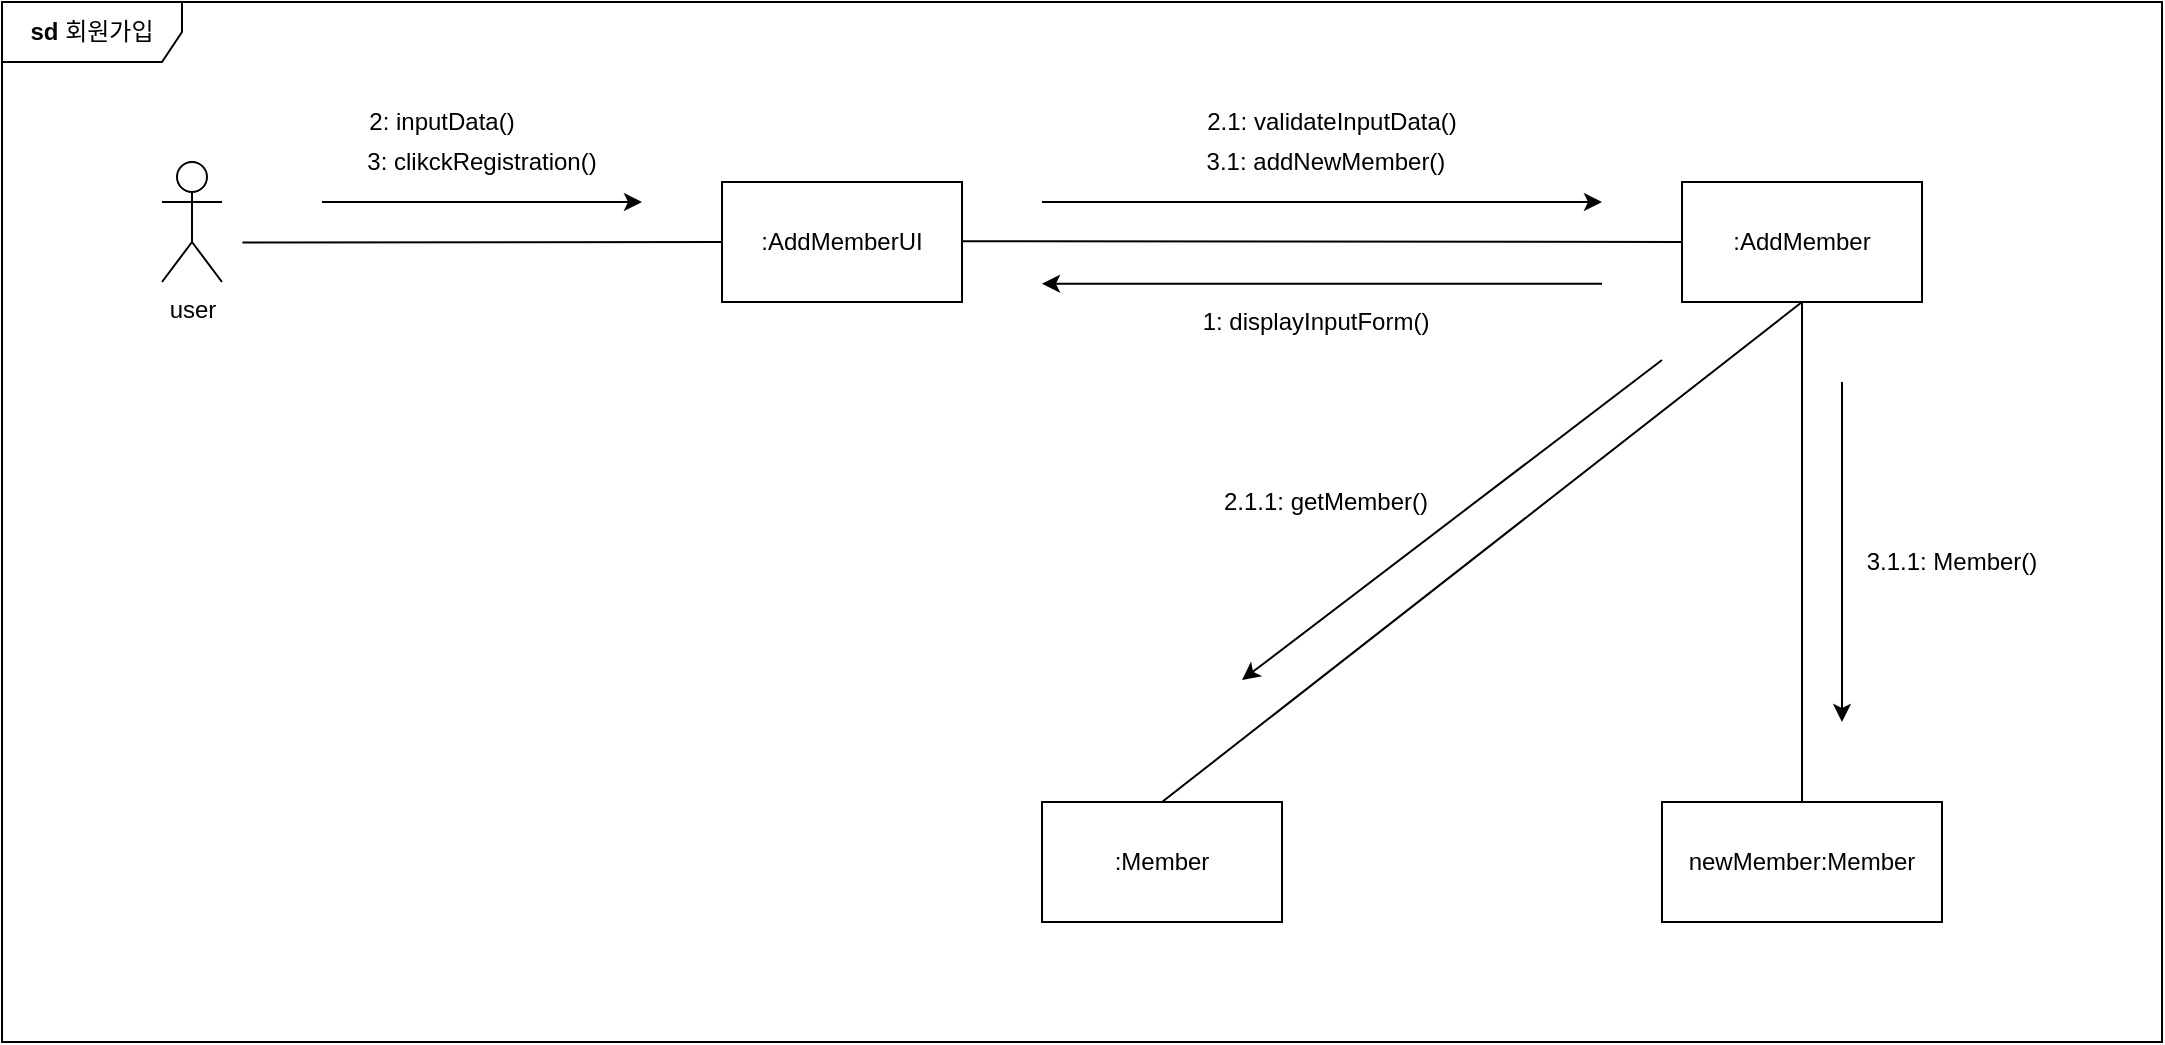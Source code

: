 <mxfile version="27.0.4">
  <diagram name="Page-1" id="929967ad-93f9-6ef4-fab6-5d389245f69c">
    <mxGraphModel dx="1754" dy="1013" grid="1" gridSize="10" guides="1" tooltips="1" connect="1" arrows="1" fold="1" page="1" pageScale="1.5" pageWidth="1169" pageHeight="826" background="none" math="0" shadow="0">
      <root>
        <mxCell id="0" style=";html=1;" />
        <mxCell id="1" style=";html=1;" parent="0" />
        <mxCell id="5Dsq9sax4IMBlSlcCFGJ-1" value="user&lt;div&gt;&lt;br&gt;&lt;/div&gt;" style="shape=umlActor;verticalLabelPosition=bottom;verticalAlign=top;html=1;outlineConnect=0;" vertex="1" parent="1">
          <mxGeometry x="400" y="440" width="30" height="60" as="geometry" />
        </mxCell>
        <mxCell id="5Dsq9sax4IMBlSlcCFGJ-3" value=":AddMemberUI" style="rounded=0;whiteSpace=wrap;html=1;" vertex="1" parent="1">
          <mxGeometry x="680" y="450" width="120" height="60" as="geometry" />
        </mxCell>
        <mxCell id="5Dsq9sax4IMBlSlcCFGJ-4" value=":AddMember" style="rounded=0;whiteSpace=wrap;html=1;" vertex="1" parent="1">
          <mxGeometry x="1160" y="450" width="120" height="60" as="geometry" />
        </mxCell>
        <mxCell id="5Dsq9sax4IMBlSlcCFGJ-5" value=":Member" style="rounded=0;whiteSpace=wrap;html=1;" vertex="1" parent="1">
          <mxGeometry x="840" y="760" width="120" height="60" as="geometry" />
        </mxCell>
        <mxCell id="5Dsq9sax4IMBlSlcCFGJ-6" value="newMember:Member" style="rounded=0;whiteSpace=wrap;html=1;" vertex="1" parent="1">
          <mxGeometry x="1150" y="760" width="140" height="60" as="geometry" />
        </mxCell>
        <mxCell id="5Dsq9sax4IMBlSlcCFGJ-7" value="" style="endArrow=none;html=1;rounded=0;entryX=0.11;entryY=0.285;entryDx=0;entryDy=0;entryPerimeter=0;exitX=0;exitY=0.5;exitDx=0;exitDy=0;" edge="1" parent="1" source="5Dsq9sax4IMBlSlcCFGJ-3">
          <mxGeometry width="50" height="50" relative="1" as="geometry">
            <mxPoint x="790" y="610" as="sourcePoint" />
            <mxPoint x="440.2" y="480.25" as="targetPoint" />
          </mxGeometry>
        </mxCell>
        <mxCell id="5Dsq9sax4IMBlSlcCFGJ-8" value="" style="endArrow=none;html=1;rounded=0;entryX=0.11;entryY=0.285;entryDx=0;entryDy=0;entryPerimeter=0;" edge="1" parent="1" source="5Dsq9sax4IMBlSlcCFGJ-4">
          <mxGeometry width="50" height="50" relative="1" as="geometry">
            <mxPoint x="1040" y="479.57" as="sourcePoint" />
            <mxPoint x="800" y="479.57" as="targetPoint" />
          </mxGeometry>
        </mxCell>
        <mxCell id="5Dsq9sax4IMBlSlcCFGJ-9" value="" style="endArrow=none;html=1;rounded=0;entryX=0.5;entryY=0;entryDx=0;entryDy=0;" edge="1" parent="1" target="5Dsq9sax4IMBlSlcCFGJ-5">
          <mxGeometry width="50" height="50" relative="1" as="geometry">
            <mxPoint x="1220" y="510" as="sourcePoint" />
            <mxPoint x="810" y="489.57" as="targetPoint" />
          </mxGeometry>
        </mxCell>
        <mxCell id="5Dsq9sax4IMBlSlcCFGJ-10" value="" style="endArrow=none;html=1;rounded=0;exitX=0.5;exitY=1;exitDx=0;exitDy=0;" edge="1" parent="1" source="5Dsq9sax4IMBlSlcCFGJ-4" target="5Dsq9sax4IMBlSlcCFGJ-6">
          <mxGeometry width="50" height="50" relative="1" as="geometry">
            <mxPoint x="1230" y="520" as="sourcePoint" />
            <mxPoint x="910" y="770" as="targetPoint" />
          </mxGeometry>
        </mxCell>
        <mxCell id="5Dsq9sax4IMBlSlcCFGJ-21" value="" style="endArrow=classic;html=1;rounded=0;movable=1;resizable=1;rotatable=1;deletable=1;editable=1;locked=0;connectable=1;" edge="1" parent="1">
          <mxGeometry width="50" height="50" relative="1" as="geometry">
            <mxPoint x="480" y="460" as="sourcePoint" />
            <mxPoint x="640" y="460" as="targetPoint" />
          </mxGeometry>
        </mxCell>
        <mxCell id="5Dsq9sax4IMBlSlcCFGJ-22" value="" style="endArrow=classic;html=1;rounded=0;movable=1;resizable=1;rotatable=1;deletable=1;editable=1;locked=0;connectable=1;" edge="1" parent="1">
          <mxGeometry width="50" height="50" relative="1" as="geometry">
            <mxPoint x="840" y="460" as="sourcePoint" />
            <mxPoint x="1120" y="460" as="targetPoint" />
          </mxGeometry>
        </mxCell>
        <mxCell id="5Dsq9sax4IMBlSlcCFGJ-23" value="" style="endArrow=classic;html=1;rounded=0;movable=1;resizable=1;rotatable=1;deletable=1;editable=1;locked=0;connectable=1;" edge="1" parent="1">
          <mxGeometry width="50" height="50" relative="1" as="geometry">
            <mxPoint x="1120" y="500.87" as="sourcePoint" />
            <mxPoint x="840" y="500.87" as="targetPoint" />
          </mxGeometry>
        </mxCell>
        <mxCell id="5Dsq9sax4IMBlSlcCFGJ-24" value="" style="endArrow=classic;html=1;rounded=0;movable=1;resizable=1;rotatable=1;deletable=1;editable=1;locked=0;connectable=1;" edge="1" parent="1">
          <mxGeometry width="50" height="50" relative="1" as="geometry">
            <mxPoint x="1150" y="539.0" as="sourcePoint" />
            <mxPoint x="940" y="699" as="targetPoint" />
          </mxGeometry>
        </mxCell>
        <mxCell id="5Dsq9sax4IMBlSlcCFGJ-25" value="" style="endArrow=classic;html=1;rounded=0;movable=1;resizable=1;rotatable=1;deletable=1;editable=1;locked=0;connectable=1;" edge="1" parent="1">
          <mxGeometry width="50" height="50" relative="1" as="geometry">
            <mxPoint x="1240" y="550.0" as="sourcePoint" />
            <mxPoint x="1240" y="720" as="targetPoint" />
          </mxGeometry>
        </mxCell>
        <mxCell id="5Dsq9sax4IMBlSlcCFGJ-28" value="&lt;b&gt;sd &lt;/b&gt;회원가입" style="shape=umlFrame;whiteSpace=wrap;html=1;pointerEvents=0;width=90;height=30;" vertex="1" parent="1">
          <mxGeometry x="320" y="360" width="1080" height="520" as="geometry" />
        </mxCell>
        <UserObject label="2: inputData()" placeholders="1" name="Variable" id="5Dsq9sax4IMBlSlcCFGJ-29">
          <mxCell style="text;html=1;strokeColor=none;fillColor=none;align=center;verticalAlign=middle;whiteSpace=wrap;overflow=hidden;" vertex="1" parent="1">
            <mxGeometry x="500" y="410" width="80" height="20" as="geometry" />
          </mxCell>
        </UserObject>
        <UserObject label="3: clikckRegistration()" placeholders="1" name="Variable" id="5Dsq9sax4IMBlSlcCFGJ-30">
          <mxCell style="text;html=1;strokeColor=none;fillColor=none;align=center;verticalAlign=middle;whiteSpace=wrap;overflow=hidden;" vertex="1" parent="1">
            <mxGeometry x="500" y="430" width="120" height="20" as="geometry" />
          </mxCell>
        </UserObject>
        <UserObject label="2.1: validateInputData()" placeholders="1" name="Variable" id="5Dsq9sax4IMBlSlcCFGJ-31">
          <mxCell style="text;html=1;strokeColor=none;fillColor=none;align=center;verticalAlign=middle;whiteSpace=wrap;overflow=hidden;" vertex="1" parent="1">
            <mxGeometry x="920" y="410" width="130" height="20" as="geometry" />
          </mxCell>
        </UserObject>
        <UserObject label="3.1: addNewMember()" placeholders="1" name="Variable" id="5Dsq9sax4IMBlSlcCFGJ-32">
          <mxCell style="text;html=1;strokeColor=none;fillColor=none;align=center;verticalAlign=middle;whiteSpace=wrap;overflow=hidden;" vertex="1" parent="1">
            <mxGeometry x="917" y="430" width="130" height="20" as="geometry" />
          </mxCell>
        </UserObject>
        <UserObject label="1: displayInputForm()" placeholders="1" name="Variable" id="5Dsq9sax4IMBlSlcCFGJ-33">
          <mxCell style="text;html=1;strokeColor=none;fillColor=none;align=center;verticalAlign=middle;whiteSpace=wrap;overflow=hidden;" vertex="1" parent="1">
            <mxGeometry x="912" y="510" width="130" height="20" as="geometry" />
          </mxCell>
        </UserObject>
        <UserObject label="2.1.1: getMember()" placeholders="1" name="Variable" id="5Dsq9sax4IMBlSlcCFGJ-35">
          <mxCell style="text;html=1;strokeColor=none;fillColor=none;align=center;verticalAlign=middle;whiteSpace=wrap;overflow=hidden;" vertex="1" parent="1">
            <mxGeometry x="917" y="600" width="130" height="20" as="geometry" />
          </mxCell>
        </UserObject>
        <UserObject label="3.1.1: Member()" placeholders="1" name="Variable" id="5Dsq9sax4IMBlSlcCFGJ-38">
          <mxCell style="text;html=1;strokeColor=none;fillColor=none;align=center;verticalAlign=middle;whiteSpace=wrap;overflow=hidden;" vertex="1" parent="1">
            <mxGeometry x="1230" y="630" width="130" height="20" as="geometry" />
          </mxCell>
        </UserObject>
      </root>
    </mxGraphModel>
  </diagram>
</mxfile>
